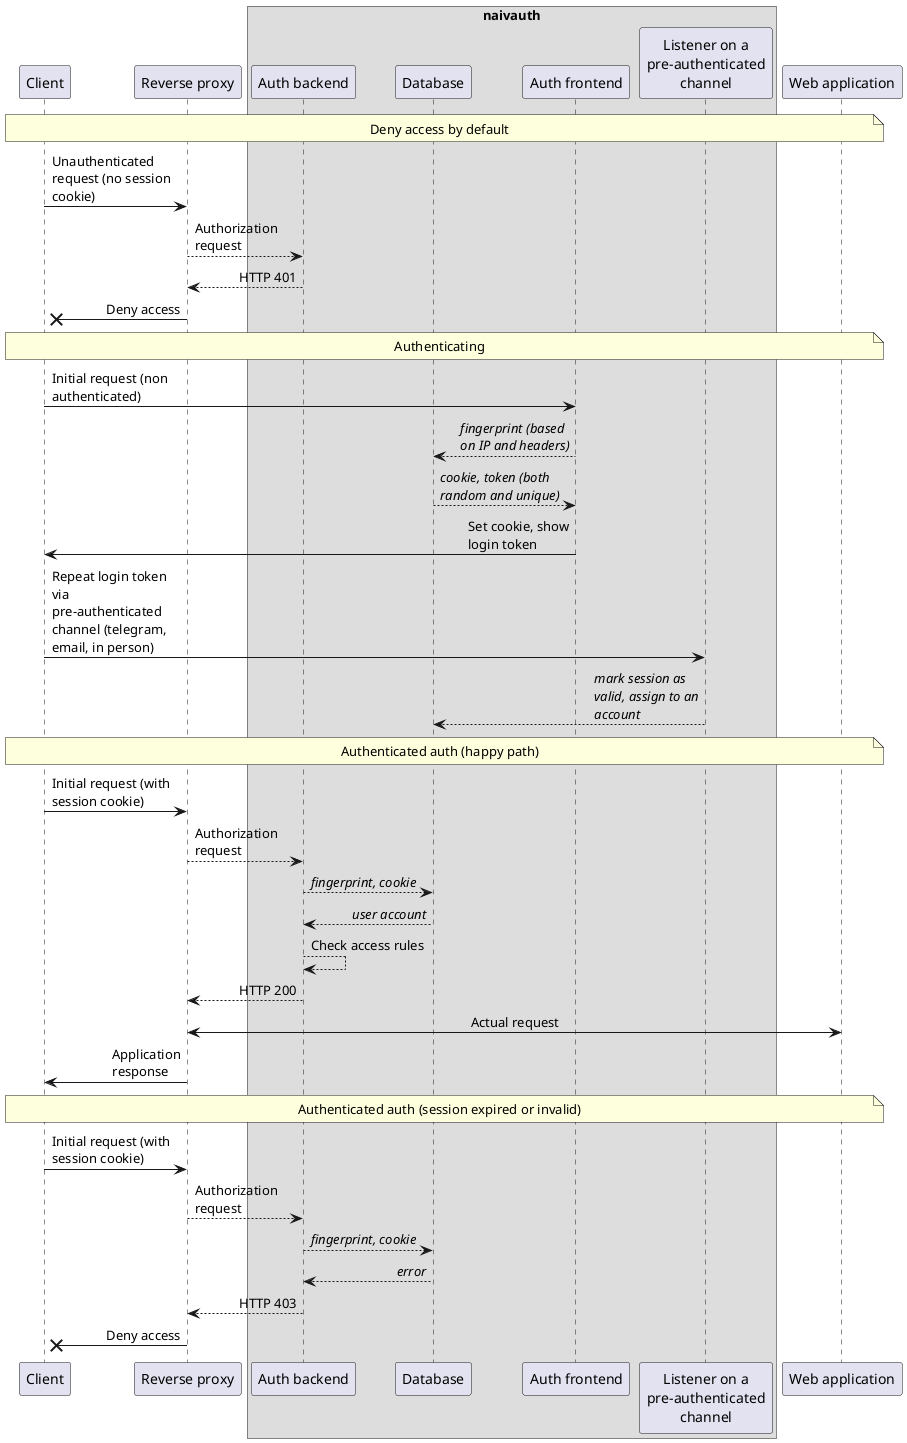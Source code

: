 @startuml
skinparam sequenceMessageAlign direction
skinparam maxMessageSize 120

participant "Client" as client
participant "Reverse proxy" as proxy

box "naivauth"
participant "Auth backend" as backend
participant "Database" as database
participant "Auth frontend" as frontend
participant "Listener on a\npre-authenticated\nchannel" as preauthenticated
end box

participant "Web application" as app

note across: Deny access by default
client -> proxy: Unauthenticated request (no session cookie)
proxy --> backend: Authorization request
backend --> proxy: HTTP 401
proxy ->x client: Deny access

note across: Authenticating
client -> frontend: Initial request (non authenticated)
frontend --> database: //fingerprint (based on IP and headers)//
database --> frontend: //cookie, token (both random and unique)//
frontend -> client: Set cookie, show login token
client -> preauthenticated: Repeat login token via pre-authenticated channel (telegram, email, in person)
preauthenticated --> database: //mark session as valid, assign to an account//

note across: Authenticated auth (happy path)
client -> proxy: Initial request (with session cookie)
proxy --> backend: Authorization request
backend --> database: //fingerprint, cookie//
database --> backend: //user account//
backend --> backend: Check access rules
backend --> proxy: HTTP 200
proxy <-> app: Actual request
proxy -> client: Application response

note across: Authenticated auth (session expired or invalid)
client -> proxy: Initial request (with session cookie)
proxy --> backend: Authorization request
backend --> database: //fingerprint, cookie//
database --> backend: //error//
backend --> proxy: HTTP 403
proxy ->x client: Deny access

@enduml
